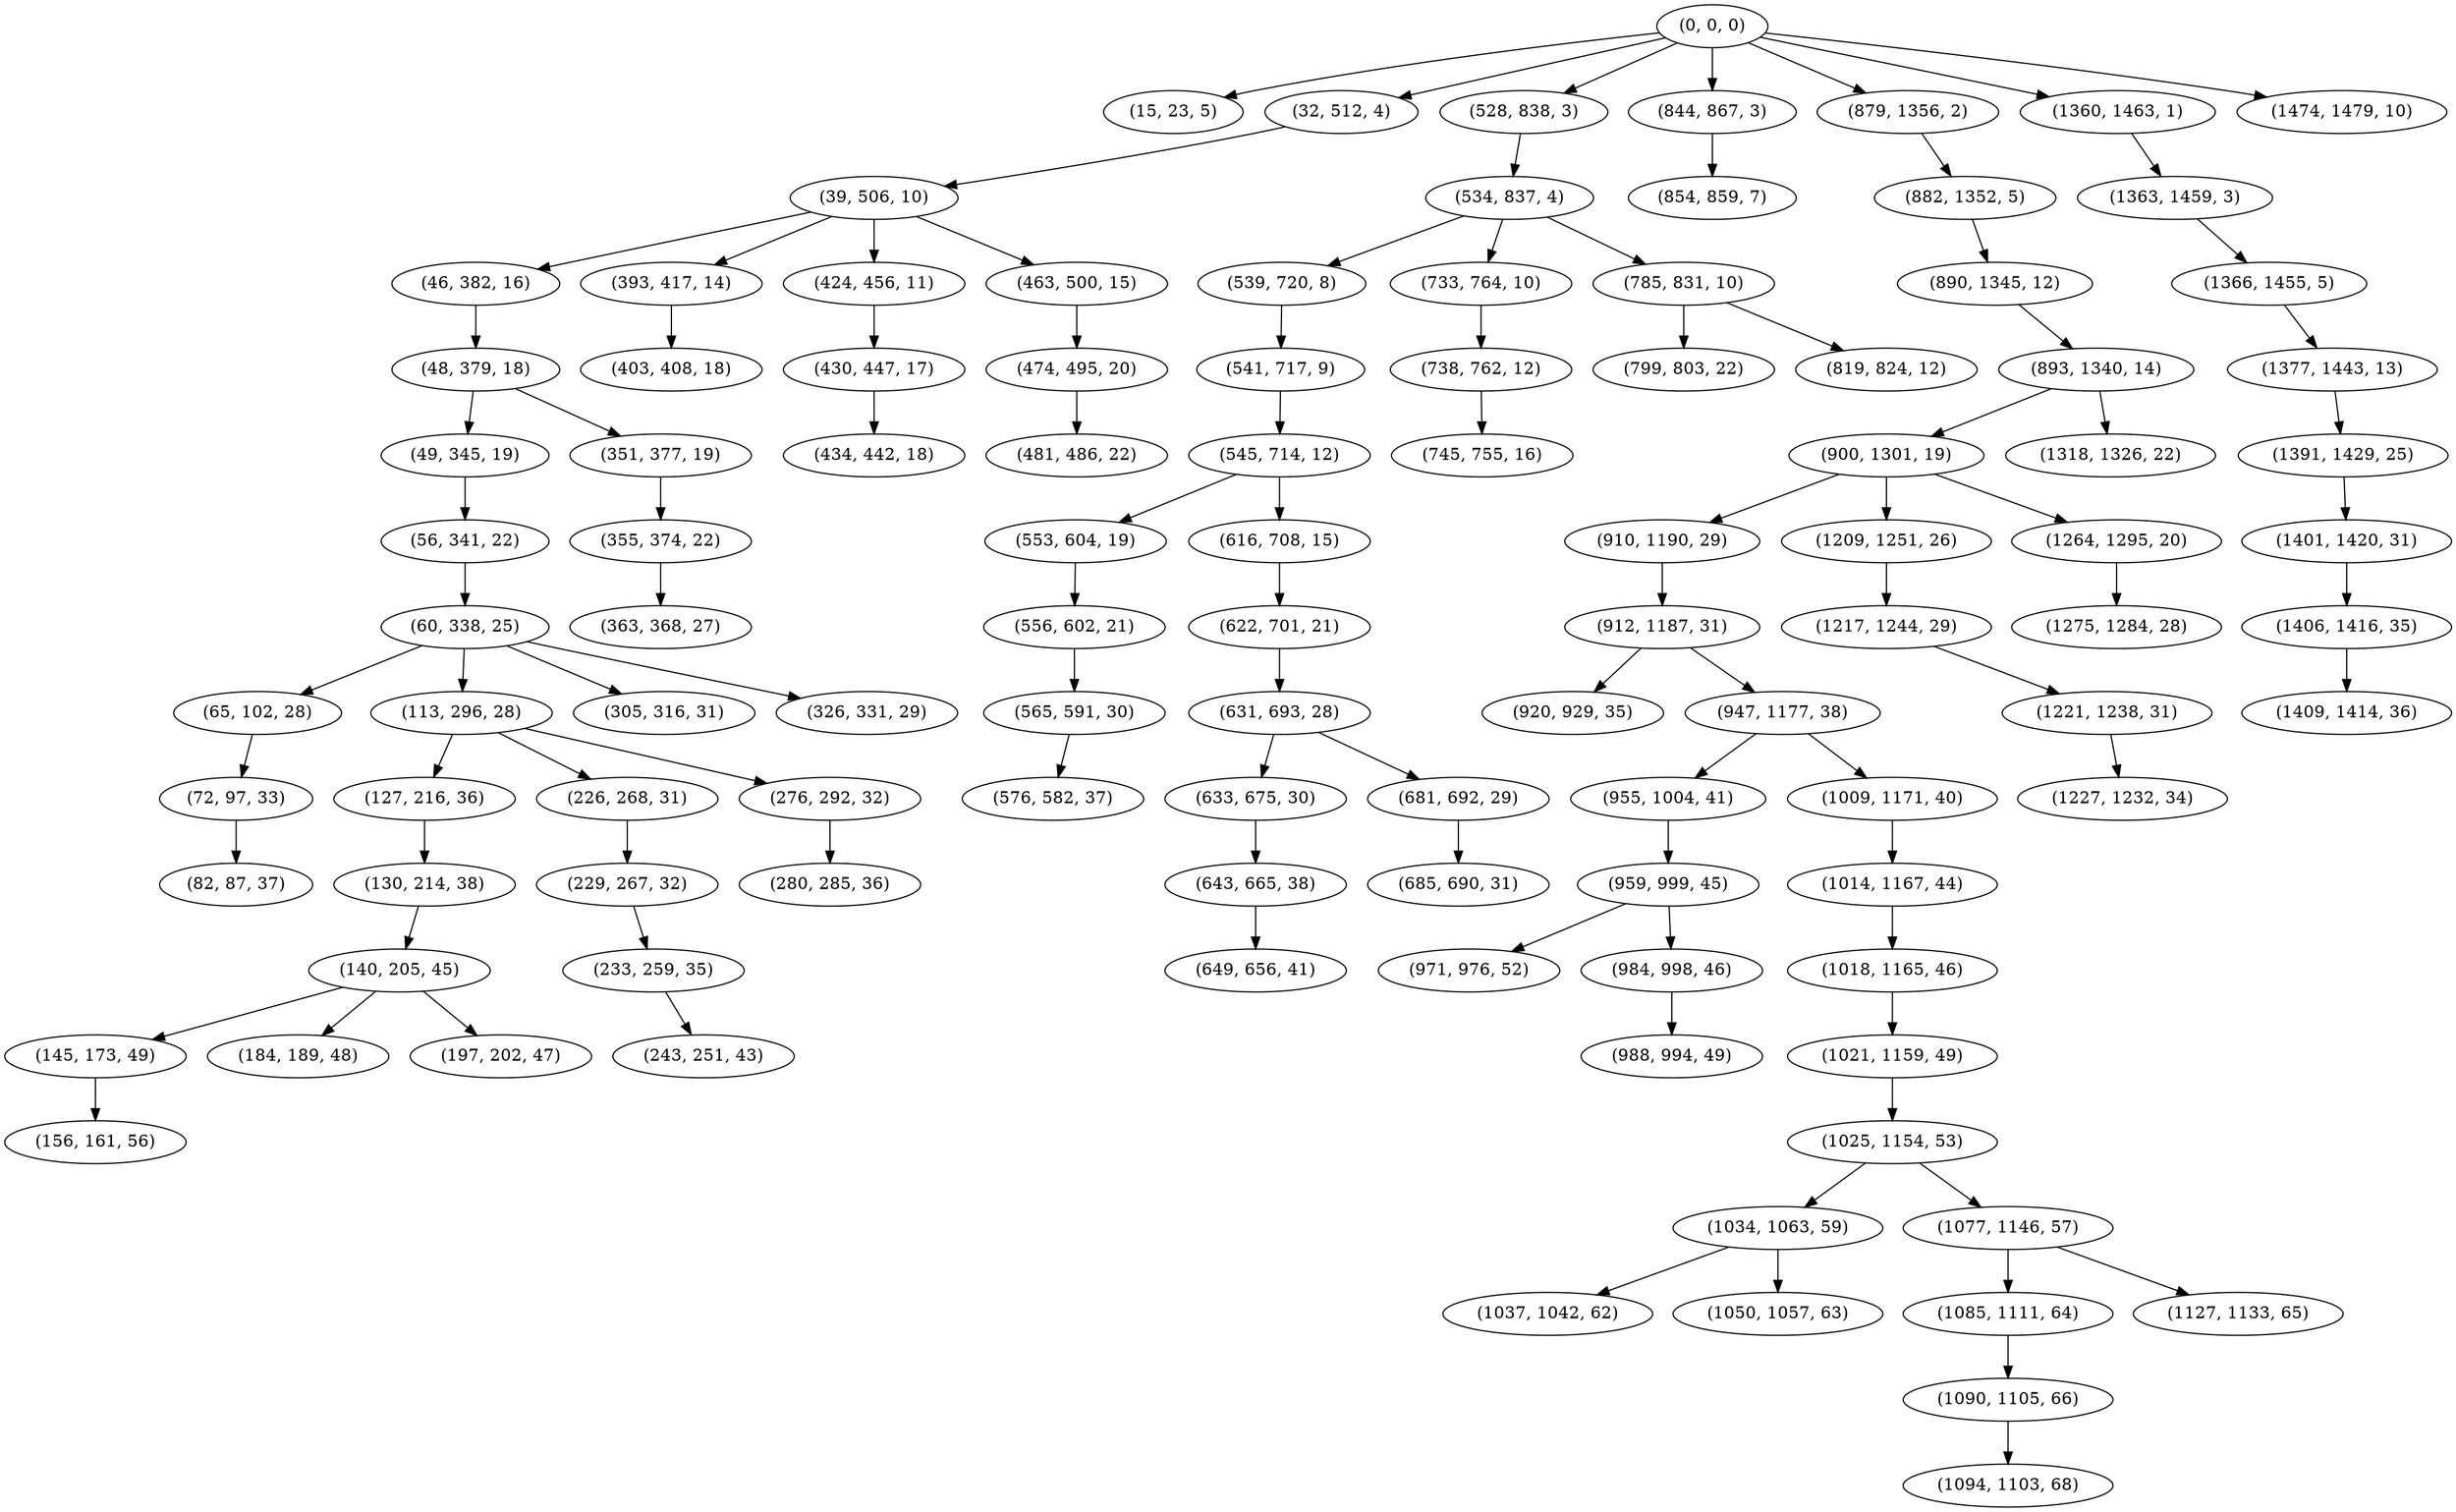 digraph tree {
    "(0, 0, 0)";
    "(15, 23, 5)";
    "(32, 512, 4)";
    "(39, 506, 10)";
    "(46, 382, 16)";
    "(48, 379, 18)";
    "(49, 345, 19)";
    "(56, 341, 22)";
    "(60, 338, 25)";
    "(65, 102, 28)";
    "(72, 97, 33)";
    "(82, 87, 37)";
    "(113, 296, 28)";
    "(127, 216, 36)";
    "(130, 214, 38)";
    "(140, 205, 45)";
    "(145, 173, 49)";
    "(156, 161, 56)";
    "(184, 189, 48)";
    "(197, 202, 47)";
    "(226, 268, 31)";
    "(229, 267, 32)";
    "(233, 259, 35)";
    "(243, 251, 43)";
    "(276, 292, 32)";
    "(280, 285, 36)";
    "(305, 316, 31)";
    "(326, 331, 29)";
    "(351, 377, 19)";
    "(355, 374, 22)";
    "(363, 368, 27)";
    "(393, 417, 14)";
    "(403, 408, 18)";
    "(424, 456, 11)";
    "(430, 447, 17)";
    "(434, 442, 18)";
    "(463, 500, 15)";
    "(474, 495, 20)";
    "(481, 486, 22)";
    "(528, 838, 3)";
    "(534, 837, 4)";
    "(539, 720, 8)";
    "(541, 717, 9)";
    "(545, 714, 12)";
    "(553, 604, 19)";
    "(556, 602, 21)";
    "(565, 591, 30)";
    "(576, 582, 37)";
    "(616, 708, 15)";
    "(622, 701, 21)";
    "(631, 693, 28)";
    "(633, 675, 30)";
    "(643, 665, 38)";
    "(649, 656, 41)";
    "(681, 692, 29)";
    "(685, 690, 31)";
    "(733, 764, 10)";
    "(738, 762, 12)";
    "(745, 755, 16)";
    "(785, 831, 10)";
    "(799, 803, 22)";
    "(819, 824, 12)";
    "(844, 867, 3)";
    "(854, 859, 7)";
    "(879, 1356, 2)";
    "(882, 1352, 5)";
    "(890, 1345, 12)";
    "(893, 1340, 14)";
    "(900, 1301, 19)";
    "(910, 1190, 29)";
    "(912, 1187, 31)";
    "(920, 929, 35)";
    "(947, 1177, 38)";
    "(955, 1004, 41)";
    "(959, 999, 45)";
    "(971, 976, 52)";
    "(984, 998, 46)";
    "(988, 994, 49)";
    "(1009, 1171, 40)";
    "(1014, 1167, 44)";
    "(1018, 1165, 46)";
    "(1021, 1159, 49)";
    "(1025, 1154, 53)";
    "(1034, 1063, 59)";
    "(1037, 1042, 62)";
    "(1050, 1057, 63)";
    "(1077, 1146, 57)";
    "(1085, 1111, 64)";
    "(1090, 1105, 66)";
    "(1094, 1103, 68)";
    "(1127, 1133, 65)";
    "(1209, 1251, 26)";
    "(1217, 1244, 29)";
    "(1221, 1238, 31)";
    "(1227, 1232, 34)";
    "(1264, 1295, 20)";
    "(1275, 1284, 28)";
    "(1318, 1326, 22)";
    "(1360, 1463, 1)";
    "(1363, 1459, 3)";
    "(1366, 1455, 5)";
    "(1377, 1443, 13)";
    "(1391, 1429, 25)";
    "(1401, 1420, 31)";
    "(1406, 1416, 35)";
    "(1409, 1414, 36)";
    "(1474, 1479, 10)";
    "(0, 0, 0)" -> "(15, 23, 5)";
    "(0, 0, 0)" -> "(32, 512, 4)";
    "(0, 0, 0)" -> "(528, 838, 3)";
    "(0, 0, 0)" -> "(844, 867, 3)";
    "(0, 0, 0)" -> "(879, 1356, 2)";
    "(0, 0, 0)" -> "(1360, 1463, 1)";
    "(0, 0, 0)" -> "(1474, 1479, 10)";
    "(32, 512, 4)" -> "(39, 506, 10)";
    "(39, 506, 10)" -> "(46, 382, 16)";
    "(39, 506, 10)" -> "(393, 417, 14)";
    "(39, 506, 10)" -> "(424, 456, 11)";
    "(39, 506, 10)" -> "(463, 500, 15)";
    "(46, 382, 16)" -> "(48, 379, 18)";
    "(48, 379, 18)" -> "(49, 345, 19)";
    "(48, 379, 18)" -> "(351, 377, 19)";
    "(49, 345, 19)" -> "(56, 341, 22)";
    "(56, 341, 22)" -> "(60, 338, 25)";
    "(60, 338, 25)" -> "(65, 102, 28)";
    "(60, 338, 25)" -> "(113, 296, 28)";
    "(60, 338, 25)" -> "(305, 316, 31)";
    "(60, 338, 25)" -> "(326, 331, 29)";
    "(65, 102, 28)" -> "(72, 97, 33)";
    "(72, 97, 33)" -> "(82, 87, 37)";
    "(113, 296, 28)" -> "(127, 216, 36)";
    "(113, 296, 28)" -> "(226, 268, 31)";
    "(113, 296, 28)" -> "(276, 292, 32)";
    "(127, 216, 36)" -> "(130, 214, 38)";
    "(130, 214, 38)" -> "(140, 205, 45)";
    "(140, 205, 45)" -> "(145, 173, 49)";
    "(140, 205, 45)" -> "(184, 189, 48)";
    "(140, 205, 45)" -> "(197, 202, 47)";
    "(145, 173, 49)" -> "(156, 161, 56)";
    "(226, 268, 31)" -> "(229, 267, 32)";
    "(229, 267, 32)" -> "(233, 259, 35)";
    "(233, 259, 35)" -> "(243, 251, 43)";
    "(276, 292, 32)" -> "(280, 285, 36)";
    "(351, 377, 19)" -> "(355, 374, 22)";
    "(355, 374, 22)" -> "(363, 368, 27)";
    "(393, 417, 14)" -> "(403, 408, 18)";
    "(424, 456, 11)" -> "(430, 447, 17)";
    "(430, 447, 17)" -> "(434, 442, 18)";
    "(463, 500, 15)" -> "(474, 495, 20)";
    "(474, 495, 20)" -> "(481, 486, 22)";
    "(528, 838, 3)" -> "(534, 837, 4)";
    "(534, 837, 4)" -> "(539, 720, 8)";
    "(534, 837, 4)" -> "(733, 764, 10)";
    "(534, 837, 4)" -> "(785, 831, 10)";
    "(539, 720, 8)" -> "(541, 717, 9)";
    "(541, 717, 9)" -> "(545, 714, 12)";
    "(545, 714, 12)" -> "(553, 604, 19)";
    "(545, 714, 12)" -> "(616, 708, 15)";
    "(553, 604, 19)" -> "(556, 602, 21)";
    "(556, 602, 21)" -> "(565, 591, 30)";
    "(565, 591, 30)" -> "(576, 582, 37)";
    "(616, 708, 15)" -> "(622, 701, 21)";
    "(622, 701, 21)" -> "(631, 693, 28)";
    "(631, 693, 28)" -> "(633, 675, 30)";
    "(631, 693, 28)" -> "(681, 692, 29)";
    "(633, 675, 30)" -> "(643, 665, 38)";
    "(643, 665, 38)" -> "(649, 656, 41)";
    "(681, 692, 29)" -> "(685, 690, 31)";
    "(733, 764, 10)" -> "(738, 762, 12)";
    "(738, 762, 12)" -> "(745, 755, 16)";
    "(785, 831, 10)" -> "(799, 803, 22)";
    "(785, 831, 10)" -> "(819, 824, 12)";
    "(844, 867, 3)" -> "(854, 859, 7)";
    "(879, 1356, 2)" -> "(882, 1352, 5)";
    "(882, 1352, 5)" -> "(890, 1345, 12)";
    "(890, 1345, 12)" -> "(893, 1340, 14)";
    "(893, 1340, 14)" -> "(900, 1301, 19)";
    "(893, 1340, 14)" -> "(1318, 1326, 22)";
    "(900, 1301, 19)" -> "(910, 1190, 29)";
    "(900, 1301, 19)" -> "(1209, 1251, 26)";
    "(900, 1301, 19)" -> "(1264, 1295, 20)";
    "(910, 1190, 29)" -> "(912, 1187, 31)";
    "(912, 1187, 31)" -> "(920, 929, 35)";
    "(912, 1187, 31)" -> "(947, 1177, 38)";
    "(947, 1177, 38)" -> "(955, 1004, 41)";
    "(947, 1177, 38)" -> "(1009, 1171, 40)";
    "(955, 1004, 41)" -> "(959, 999, 45)";
    "(959, 999, 45)" -> "(971, 976, 52)";
    "(959, 999, 45)" -> "(984, 998, 46)";
    "(984, 998, 46)" -> "(988, 994, 49)";
    "(1009, 1171, 40)" -> "(1014, 1167, 44)";
    "(1014, 1167, 44)" -> "(1018, 1165, 46)";
    "(1018, 1165, 46)" -> "(1021, 1159, 49)";
    "(1021, 1159, 49)" -> "(1025, 1154, 53)";
    "(1025, 1154, 53)" -> "(1034, 1063, 59)";
    "(1025, 1154, 53)" -> "(1077, 1146, 57)";
    "(1034, 1063, 59)" -> "(1037, 1042, 62)";
    "(1034, 1063, 59)" -> "(1050, 1057, 63)";
    "(1077, 1146, 57)" -> "(1085, 1111, 64)";
    "(1077, 1146, 57)" -> "(1127, 1133, 65)";
    "(1085, 1111, 64)" -> "(1090, 1105, 66)";
    "(1090, 1105, 66)" -> "(1094, 1103, 68)";
    "(1209, 1251, 26)" -> "(1217, 1244, 29)";
    "(1217, 1244, 29)" -> "(1221, 1238, 31)";
    "(1221, 1238, 31)" -> "(1227, 1232, 34)";
    "(1264, 1295, 20)" -> "(1275, 1284, 28)";
    "(1360, 1463, 1)" -> "(1363, 1459, 3)";
    "(1363, 1459, 3)" -> "(1366, 1455, 5)";
    "(1366, 1455, 5)" -> "(1377, 1443, 13)";
    "(1377, 1443, 13)" -> "(1391, 1429, 25)";
    "(1391, 1429, 25)" -> "(1401, 1420, 31)";
    "(1401, 1420, 31)" -> "(1406, 1416, 35)";
    "(1406, 1416, 35)" -> "(1409, 1414, 36)";
}
